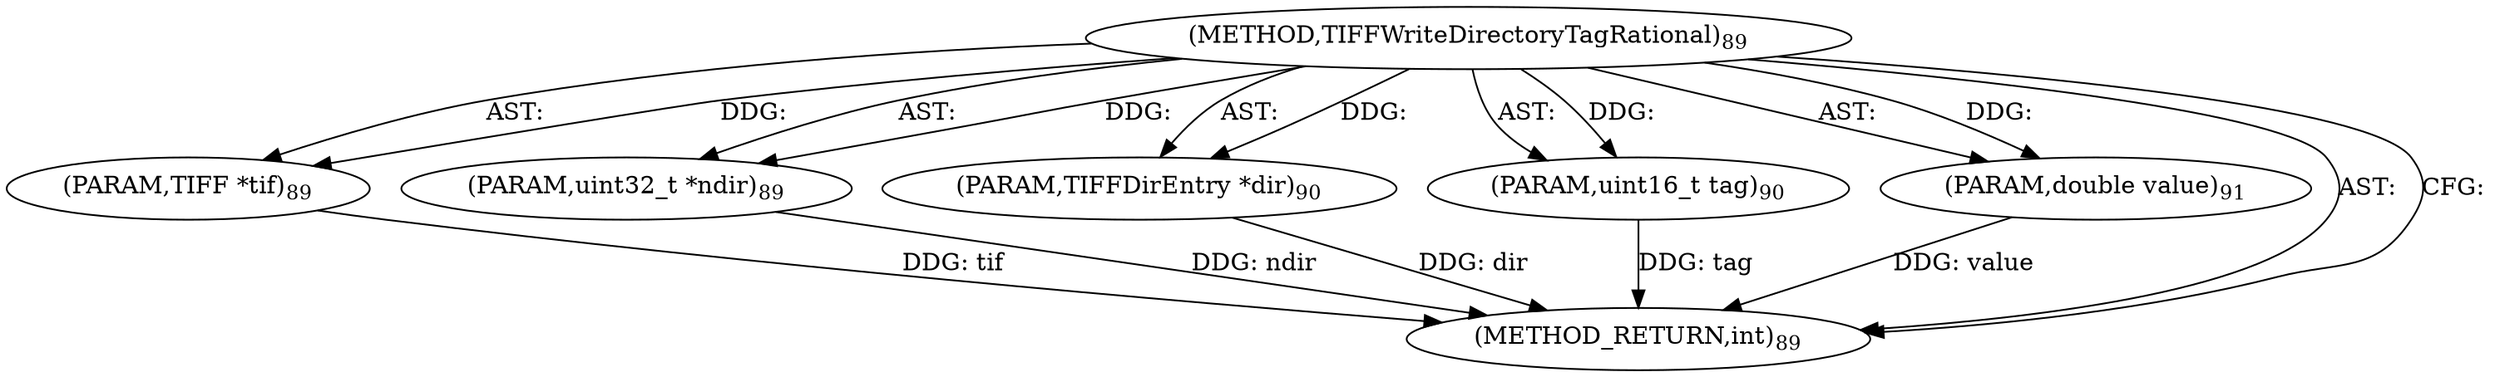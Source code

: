 digraph "TIFFWriteDirectoryTagRational" {  
"64060" [label = <(METHOD,TIFFWriteDirectoryTagRational)<SUB>89</SUB>> ]
"64061" [label = <(PARAM,TIFF *tif)<SUB>89</SUB>> ]
"64062" [label = <(PARAM,uint32_t *ndir)<SUB>89</SUB>> ]
"64063" [label = <(PARAM,TIFFDirEntry *dir)<SUB>90</SUB>> ]
"64064" [label = <(PARAM,uint16_t tag)<SUB>90</SUB>> ]
"64065" [label = <(PARAM,double value)<SUB>91</SUB>> ]
"64066" [label = <(METHOD_RETURN,int)<SUB>89</SUB>> ]
  "64060" -> "64061"  [ label = "AST: "] 
  "64060" -> "64062"  [ label = "AST: "] 
  "64060" -> "64063"  [ label = "AST: "] 
  "64060" -> "64064"  [ label = "AST: "] 
  "64060" -> "64065"  [ label = "AST: "] 
  "64060" -> "64066"  [ label = "AST: "] 
  "64060" -> "64066"  [ label = "CFG: "] 
  "64061" -> "64066"  [ label = "DDG: tif"] 
  "64062" -> "64066"  [ label = "DDG: ndir"] 
  "64063" -> "64066"  [ label = "DDG: dir"] 
  "64064" -> "64066"  [ label = "DDG: tag"] 
  "64065" -> "64066"  [ label = "DDG: value"] 
  "64060" -> "64061"  [ label = "DDG: "] 
  "64060" -> "64062"  [ label = "DDG: "] 
  "64060" -> "64063"  [ label = "DDG: "] 
  "64060" -> "64064"  [ label = "DDG: "] 
  "64060" -> "64065"  [ label = "DDG: "] 
}

